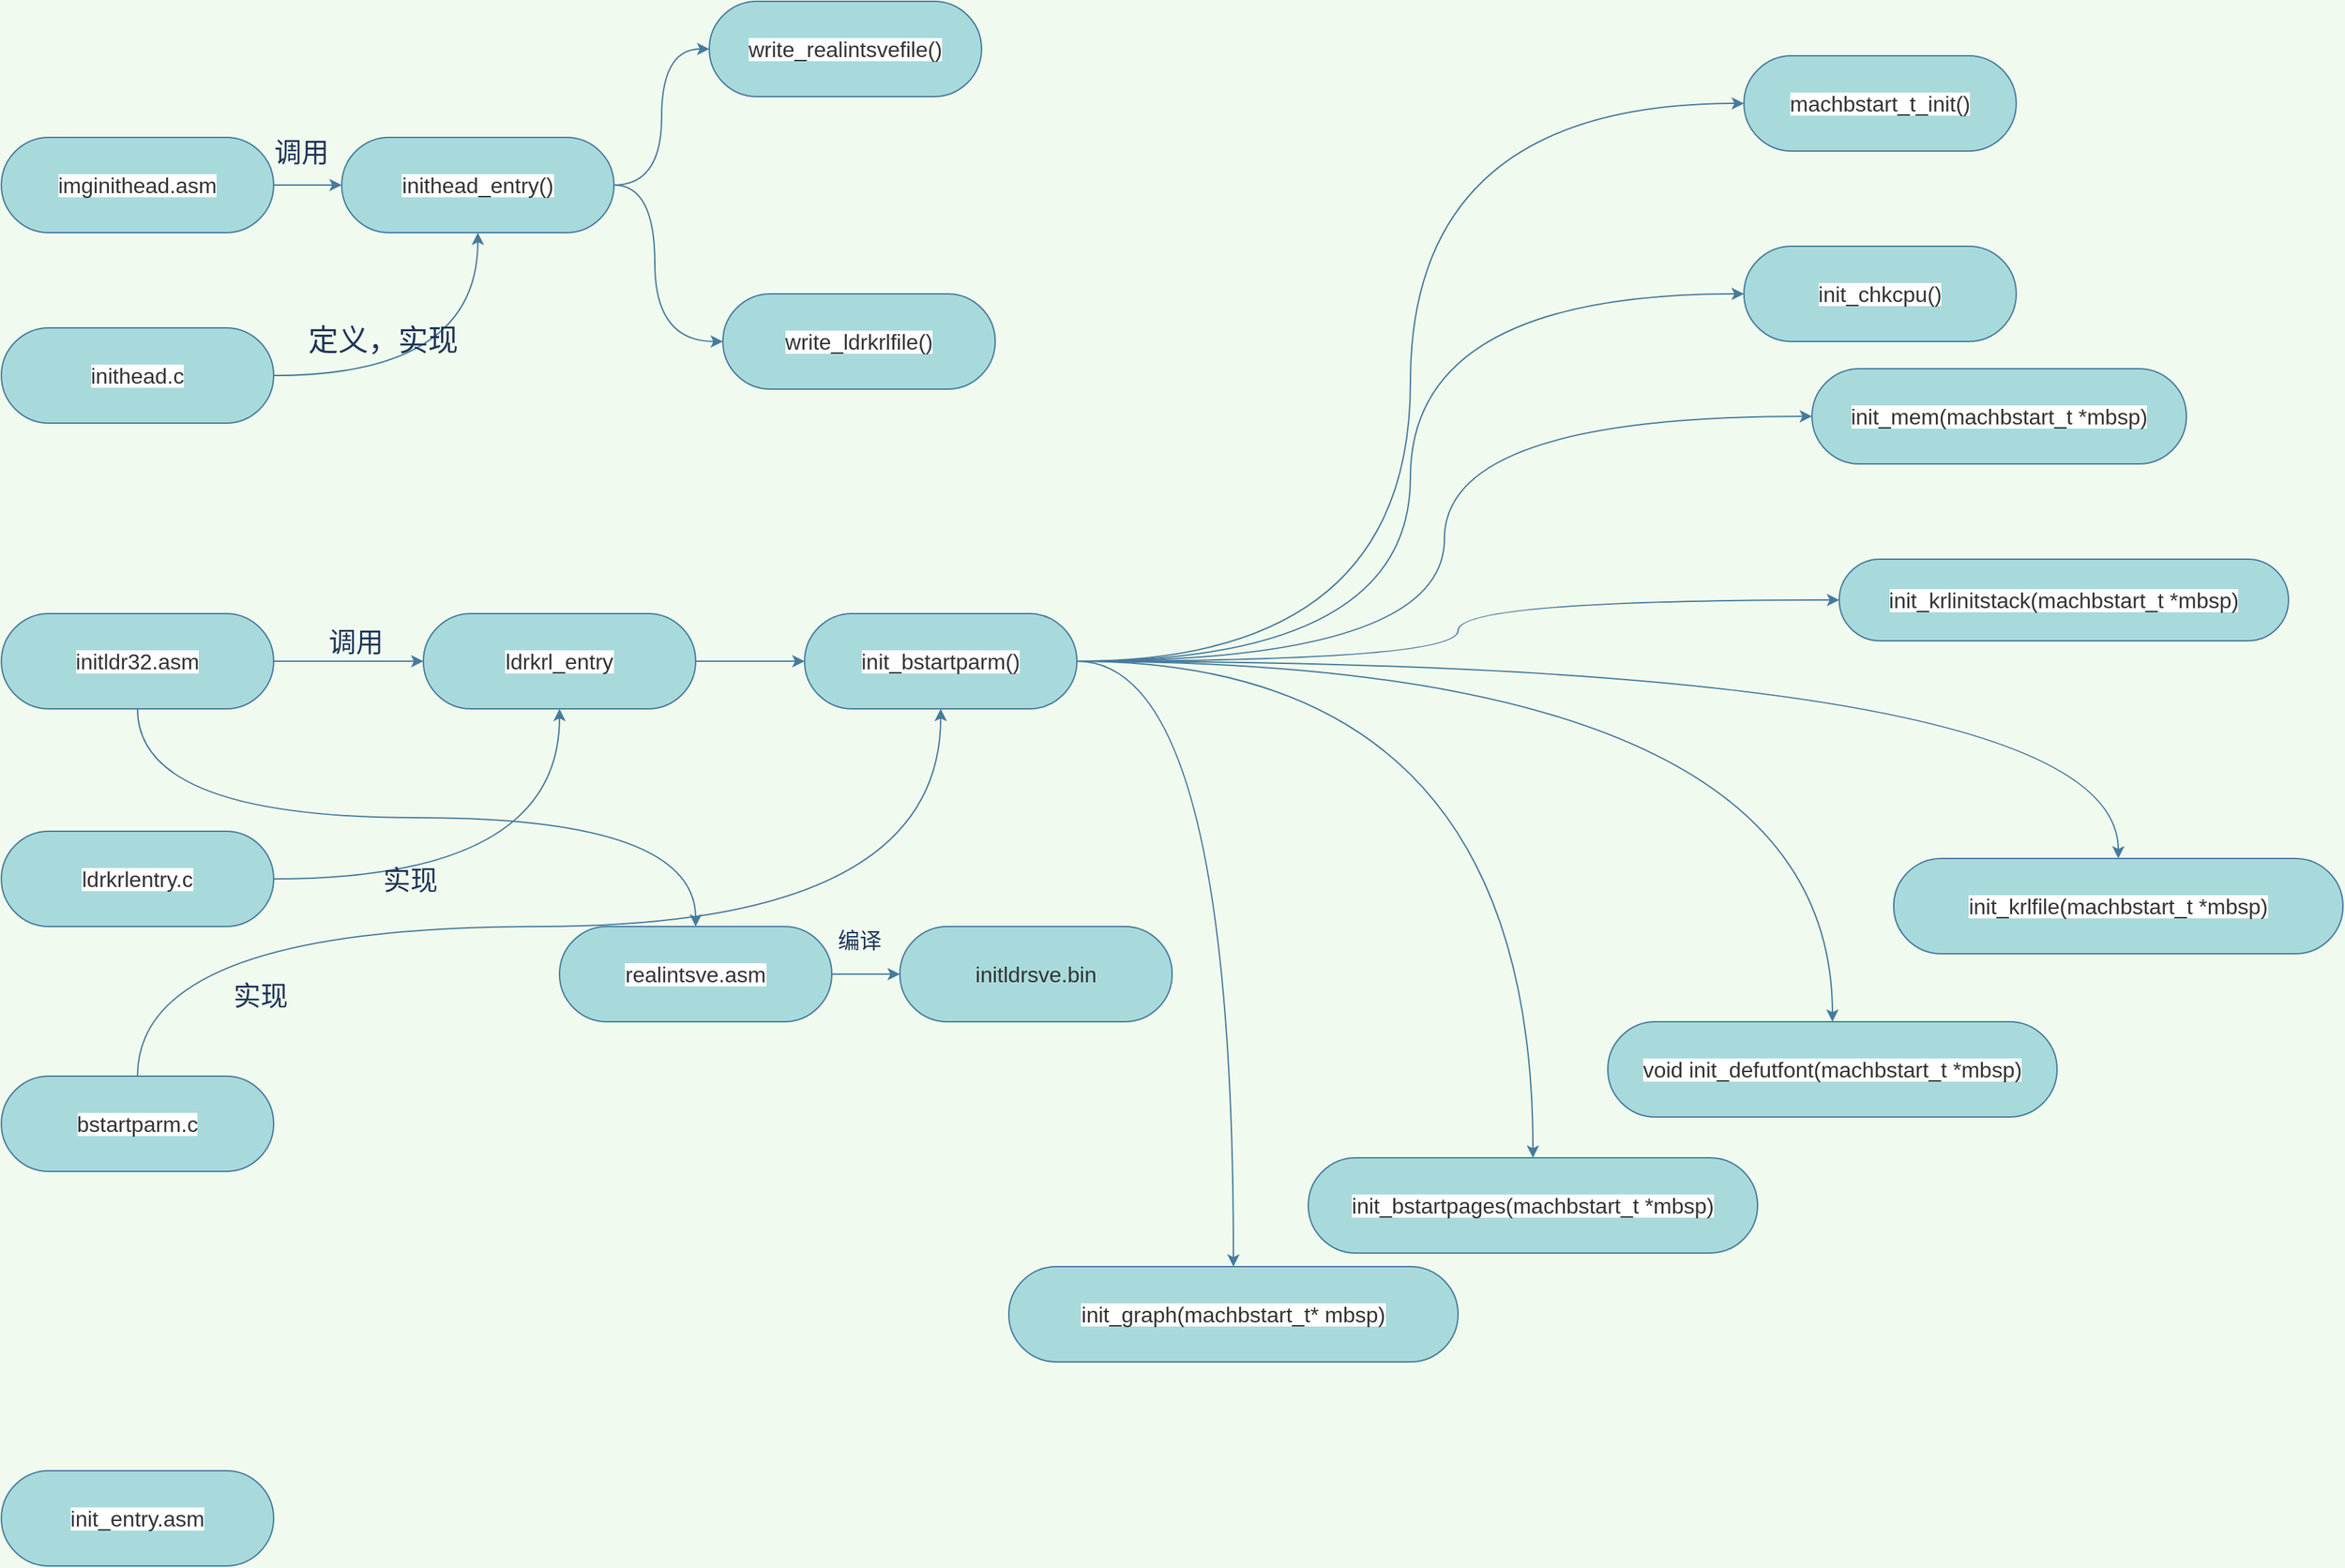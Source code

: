 <mxfile version="14.8.4" type="github"><diagram id="ZtEAWdGWHnYqfwoxlRvK" name="Page-1"><mxGraphModel dx="2076" dy="2770" grid="1" gridSize="10" guides="1" tooltips="1" connect="1" arrows="1" fold="1" page="1" pageScale="1" pageWidth="900" pageHeight="1600" background="#F1FAEE" math="0" shadow="0"><root><mxCell id="0"/><mxCell id="1" parent="0"/><mxCell id="gP5REecSvrEk6hSnOMpe-5" style="edgeStyle=orthogonalEdgeStyle;rounded=0;orthogonalLoop=1;jettySize=auto;html=1;labelBackgroundColor=#F1FAEE;strokeColor=#457B9D;fontColor=#1D3557;curved=1;" edge="1" parent="1" source="gP5REecSvrEk6hSnOMpe-1" target="gP5REecSvrEk6hSnOMpe-4"><mxGeometry relative="1" as="geometry"><mxPoint x="280" y="105" as="targetPoint"/></mxGeometry></mxCell><mxCell id="gP5REecSvrEk6hSnOMpe-1" value="&lt;span style=&quot;color: rgb(51 , 51 , 51) ; font-family: &amp;#34;pingfang sc&amp;#34; , &amp;#34;lantinghei sc&amp;#34; , &amp;#34;microsoft yahei&amp;#34; , &amp;#34;hiragino sans gb&amp;#34; , &amp;#34;microsoft sans serif&amp;#34; , &amp;#34;wenquanyi micro hei&amp;#34; , &amp;#34;helvetica&amp;#34; , sans-serif ; font-size: 16px ; background-color: rgb(255 , 255 , 255)&quot;&gt;imginithead.asm&lt;/span&gt;" style="rounded=1;whiteSpace=wrap;html=1;arcSize=50;fillColor=#A8DADC;strokeColor=#457B9D;fontColor=#1D3557;" vertex="1" parent="1"><mxGeometry x="50" y="70" width="200" height="70" as="geometry"/></mxCell><mxCell id="gP5REecSvrEk6hSnOMpe-14" style="rounded=0;orthogonalLoop=1;jettySize=auto;html=1;exitX=1;exitY=0.5;exitDx=0;exitDy=0;edgeStyle=orthogonalEdgeStyle;entryX=0;entryY=0.5;entryDx=0;entryDy=0;labelBackgroundColor=#F1FAEE;strokeColor=#457B9D;fontColor=#1D3557;curved=1;" edge="1" parent="1" source="gP5REecSvrEk6hSnOMpe-4" target="gP5REecSvrEk6hSnOMpe-15"><mxGeometry relative="1" as="geometry"><Array as="points"><mxPoint x="530" y="105"/><mxPoint x="530" y="220"/></Array></mxGeometry></mxCell><mxCell id="gP5REecSvrEk6hSnOMpe-17" style="edgeStyle=orthogonalEdgeStyle;curved=1;rounded=1;sketch=0;orthogonalLoop=1;jettySize=auto;html=1;entryX=0;entryY=0.5;entryDx=0;entryDy=0;fontColor=#1D3557;strokeColor=#457B9D;fillColor=#A8DADC;" edge="1" parent="1" source="gP5REecSvrEk6hSnOMpe-4" target="gP5REecSvrEk6hSnOMpe-13"><mxGeometry relative="1" as="geometry"/></mxCell><mxCell id="gP5REecSvrEk6hSnOMpe-4" value="&lt;span style=&quot;color: rgb(51 , 51 , 51) ; font-family: &amp;#34;pingfang sc&amp;#34; , &amp;#34;lantinghei sc&amp;#34; , &amp;#34;microsoft yahei&amp;#34; , &amp;#34;hiragino sans gb&amp;#34; , &amp;#34;microsoft sans serif&amp;#34; , &amp;#34;wenquanyi micro hei&amp;#34; , &amp;#34;helvetica&amp;#34; , sans-serif ; font-size: 16px ; background-color: rgb(255 , 255 , 255)&quot;&gt;inithead_entry()&lt;/span&gt;" style="rounded=1;whiteSpace=wrap;html=1;arcSize=50;fillColor=#A8DADC;strokeColor=#457B9D;fontColor=#1D3557;" vertex="1" parent="1"><mxGeometry x="300" y="70" width="200" height="70" as="geometry"/></mxCell><mxCell id="gP5REecSvrEk6hSnOMpe-10" style="edgeStyle=orthogonalEdgeStyle;rounded=0;orthogonalLoop=1;jettySize=auto;html=1;exitX=1;exitY=0.5;exitDx=0;exitDy=0;entryX=0.5;entryY=1;entryDx=0;entryDy=0;labelBackgroundColor=#F1FAEE;strokeColor=#457B9D;fontColor=#1D3557;curved=1;" edge="1" parent="1" source="gP5REecSvrEk6hSnOMpe-6" target="gP5REecSvrEk6hSnOMpe-4"><mxGeometry relative="1" as="geometry"/></mxCell><mxCell id="gP5REecSvrEk6hSnOMpe-6" value="&lt;span style=&quot;color: rgb(51 , 51 , 51) ; font-family: &amp;#34;pingfang sc&amp;#34; , &amp;#34;lantinghei sc&amp;#34; , &amp;#34;microsoft yahei&amp;#34; , &amp;#34;hiragino sans gb&amp;#34; , &amp;#34;microsoft sans serif&amp;#34; , &amp;#34;wenquanyi micro hei&amp;#34; , &amp;#34;helvetica&amp;#34; , sans-serif ; font-size: 16px ; background-color: rgb(255 , 255 , 255)&quot;&gt;inithead.c&lt;/span&gt;" style="rounded=1;whiteSpace=wrap;html=1;arcSize=50;fillColor=#A8DADC;strokeColor=#457B9D;fontColor=#1D3557;" vertex="1" parent="1"><mxGeometry x="50" y="210" width="200" height="70" as="geometry"/></mxCell><mxCell id="gP5REecSvrEk6hSnOMpe-11" value="&lt;font style=&quot;font-size: 22px&quot;&gt;定义，实现&lt;/font&gt;" style="text;html=1;align=center;verticalAlign=middle;resizable=0;points=[];autosize=1;strokeColor=none;fontColor=#1D3557;" vertex="1" parent="1"><mxGeometry x="265" y="210" width="130" height="20" as="geometry"/></mxCell><mxCell id="gP5REecSvrEk6hSnOMpe-12" value="&lt;font style=&quot;font-size: 20px&quot;&gt;调用&lt;/font&gt;" style="text;html=1;align=center;verticalAlign=middle;resizable=0;points=[];autosize=1;strokeColor=none;fontColor=#1D3557;" vertex="1" parent="1"><mxGeometry x="240" y="70" width="60" height="20" as="geometry"/></mxCell><mxCell id="gP5REecSvrEk6hSnOMpe-13" value="&lt;span style=&quot;color: rgb(51 , 51 , 51) ; font-family: &amp;#34;pingfang sc&amp;#34; , &amp;#34;lantinghei sc&amp;#34; , &amp;#34;microsoft yahei&amp;#34; , &amp;#34;hiragino sans gb&amp;#34; , &amp;#34;microsoft sans serif&amp;#34; , &amp;#34;wenquanyi micro hei&amp;#34; , &amp;#34;helvetica&amp;#34; , sans-serif ; font-size: 16px ; background-color: rgb(255 , 255 , 255)&quot;&gt;write_realintsvefile()&lt;/span&gt;" style="rounded=1;whiteSpace=wrap;html=1;arcSize=50;fillColor=#A8DADC;strokeColor=#457B9D;fontColor=#1D3557;" vertex="1" parent="1"><mxGeometry x="570" y="-30" width="200" height="70" as="geometry"/></mxCell><mxCell id="gP5REecSvrEk6hSnOMpe-15" value="&lt;span style=&quot;color: rgb(51 , 51 , 51) ; font-family: &amp;#34;pingfang sc&amp;#34; , &amp;#34;lantinghei sc&amp;#34; , &amp;#34;microsoft yahei&amp;#34; , &amp;#34;hiragino sans gb&amp;#34; , &amp;#34;microsoft sans serif&amp;#34; , &amp;#34;wenquanyi micro hei&amp;#34; , &amp;#34;helvetica&amp;#34; , sans-serif ; font-size: 16px ; background-color: rgb(255 , 255 , 255)&quot;&gt;write_ldrkrlfile()&lt;/span&gt;" style="rounded=1;whiteSpace=wrap;html=1;arcSize=50;fillColor=#A8DADC;strokeColor=#457B9D;fontColor=#1D3557;" vertex="1" parent="1"><mxGeometry x="580" y="185" width="200" height="70" as="geometry"/></mxCell><mxCell id="gP5REecSvrEk6hSnOMpe-20" style="edgeStyle=orthogonalEdgeStyle;curved=1;rounded=1;sketch=0;orthogonalLoop=1;jettySize=auto;html=1;entryX=0;entryY=0.5;entryDx=0;entryDy=0;fontColor=#1D3557;strokeColor=#457B9D;fillColor=#A8DADC;" edge="1" parent="1" source="gP5REecSvrEk6hSnOMpe-18" target="gP5REecSvrEk6hSnOMpe-19"><mxGeometry relative="1" as="geometry"/></mxCell><mxCell id="gP5REecSvrEk6hSnOMpe-29" style="edgeStyle=orthogonalEdgeStyle;curved=1;rounded=1;sketch=0;orthogonalLoop=1;jettySize=auto;html=1;exitX=0.5;exitY=1;exitDx=0;exitDy=0;entryX=0.5;entryY=0;entryDx=0;entryDy=0;fontColor=#1D3557;strokeColor=#457B9D;fillColor=#A8DADC;" edge="1" parent="1" source="gP5REecSvrEk6hSnOMpe-18" target="gP5REecSvrEk6hSnOMpe-21"><mxGeometry relative="1" as="geometry"/></mxCell><mxCell id="gP5REecSvrEk6hSnOMpe-18" value="&lt;span style=&quot;color: rgb(51 , 51 , 51) ; font-family: &amp;#34;pingfang sc&amp;#34; , &amp;#34;lantinghei sc&amp;#34; , &amp;#34;microsoft yahei&amp;#34; , &amp;#34;hiragino sans gb&amp;#34; , &amp;#34;microsoft sans serif&amp;#34; , &amp;#34;wenquanyi micro hei&amp;#34; , &amp;#34;helvetica&amp;#34; , sans-serif ; font-size: 16px ; background-color: rgb(255 , 255 , 255)&quot;&gt;initldr32.asm&lt;/span&gt;" style="rounded=1;whiteSpace=wrap;html=1;arcSize=50;fillColor=#A8DADC;strokeColor=#457B9D;fontColor=#1D3557;" vertex="1" parent="1"><mxGeometry x="50" y="420" width="200" height="70" as="geometry"/></mxCell><mxCell id="gP5REecSvrEk6hSnOMpe-28" style="edgeStyle=orthogonalEdgeStyle;curved=1;rounded=1;sketch=0;orthogonalLoop=1;jettySize=auto;html=1;exitX=1;exitY=0.5;exitDx=0;exitDy=0;entryX=0;entryY=0.5;entryDx=0;entryDy=0;fontColor=#1D3557;strokeColor=#457B9D;fillColor=#A8DADC;" edge="1" parent="1" source="gP5REecSvrEk6hSnOMpe-19" target="gP5REecSvrEk6hSnOMpe-27"><mxGeometry relative="1" as="geometry"/></mxCell><mxCell id="gP5REecSvrEk6hSnOMpe-19" value="&lt;span style=&quot;color: rgb(51 , 51 , 51) ; font-family: &amp;#34;pingfang sc&amp;#34; , &amp;#34;lantinghei sc&amp;#34; , &amp;#34;microsoft yahei&amp;#34; , &amp;#34;hiragino sans gb&amp;#34; , &amp;#34;microsoft sans serif&amp;#34; , &amp;#34;wenquanyi micro hei&amp;#34; , &amp;#34;helvetica&amp;#34; , sans-serif ; font-size: 16px ; background-color: rgb(255 , 255 , 255)&quot;&gt;ldrkrl_entry&lt;/span&gt;" style="rounded=1;whiteSpace=wrap;html=1;arcSize=50;fillColor=#A8DADC;strokeColor=#457B9D;fontColor=#1D3557;" vertex="1" parent="1"><mxGeometry x="360" y="420" width="200" height="70" as="geometry"/></mxCell><mxCell id="gP5REecSvrEk6hSnOMpe-31" style="edgeStyle=orthogonalEdgeStyle;curved=1;rounded=1;sketch=0;orthogonalLoop=1;jettySize=auto;html=1;exitX=1;exitY=0.5;exitDx=0;exitDy=0;fontColor=#1D3557;strokeColor=#457B9D;fillColor=#A8DADC;" edge="1" parent="1" source="gP5REecSvrEk6hSnOMpe-21" target="gP5REecSvrEk6hSnOMpe-30"><mxGeometry relative="1" as="geometry"/></mxCell><mxCell id="gP5REecSvrEk6hSnOMpe-21" value="&lt;span style=&quot;color: rgb(51 , 51 , 51) ; font-family: &amp;#34;pingfang sc&amp;#34; , &amp;#34;lantinghei sc&amp;#34; , &amp;#34;microsoft yahei&amp;#34; , &amp;#34;hiragino sans gb&amp;#34; , &amp;#34;microsoft sans serif&amp;#34; , &amp;#34;wenquanyi micro hei&amp;#34; , &amp;#34;helvetica&amp;#34; , sans-serif ; font-size: 16px ; background-color: rgb(255 , 255 , 255)&quot;&gt;realintsve.asm&lt;/span&gt;" style="rounded=1;whiteSpace=wrap;html=1;arcSize=50;fillColor=#A8DADC;strokeColor=#457B9D;fontColor=#1D3557;" vertex="1" parent="1"><mxGeometry x="460" y="650" width="200" height="70" as="geometry"/></mxCell><mxCell id="gP5REecSvrEk6hSnOMpe-24" style="edgeStyle=orthogonalEdgeStyle;curved=1;rounded=1;sketch=0;orthogonalLoop=1;jettySize=auto;html=1;exitX=1;exitY=0.5;exitDx=0;exitDy=0;entryX=0.5;entryY=1;entryDx=0;entryDy=0;fontColor=#1D3557;strokeColor=#457B9D;fillColor=#A8DADC;" edge="1" parent="1" source="gP5REecSvrEk6hSnOMpe-22" target="gP5REecSvrEk6hSnOMpe-19"><mxGeometry relative="1" as="geometry"/></mxCell><mxCell id="gP5REecSvrEk6hSnOMpe-22" value="&lt;span style=&quot;color: rgb(51 , 51 , 51) ; font-family: &amp;#34;pingfang sc&amp;#34; , &amp;#34;lantinghei sc&amp;#34; , &amp;#34;microsoft yahei&amp;#34; , &amp;#34;hiragino sans gb&amp;#34; , &amp;#34;microsoft sans serif&amp;#34; , &amp;#34;wenquanyi micro hei&amp;#34; , &amp;#34;helvetica&amp;#34; , sans-serif ; font-size: 16px ; background-color: rgb(255 , 255 , 255)&quot;&gt;ldrkrlentry.c&lt;/span&gt;" style="rounded=1;whiteSpace=wrap;html=1;arcSize=50;fillColor=#A8DADC;strokeColor=#457B9D;fontColor=#1D3557;" vertex="1" parent="1"><mxGeometry x="50" y="580" width="200" height="70" as="geometry"/></mxCell><mxCell id="gP5REecSvrEk6hSnOMpe-25" value="&lt;font style=&quot;font-size: 20px&quot;&gt;调用&lt;/font&gt;" style="text;html=1;align=center;verticalAlign=middle;resizable=0;points=[];autosize=1;strokeColor=none;fontColor=#1D3557;" vertex="1" parent="1"><mxGeometry x="280" y="430" width="60" height="20" as="geometry"/></mxCell><mxCell id="gP5REecSvrEk6hSnOMpe-26" value="&lt;font style=&quot;font-size: 20px&quot;&gt;实现&lt;/font&gt;" style="text;html=1;align=center;verticalAlign=middle;resizable=0;points=[];autosize=1;strokeColor=none;fontColor=#1D3557;" vertex="1" parent="1"><mxGeometry x="320" y="605" width="60" height="20" as="geometry"/></mxCell><mxCell id="gP5REecSvrEk6hSnOMpe-37" style="edgeStyle=orthogonalEdgeStyle;curved=1;rounded=1;sketch=0;orthogonalLoop=1;jettySize=auto;html=1;exitX=1;exitY=0.5;exitDx=0;exitDy=0;entryX=0;entryY=0.5;entryDx=0;entryDy=0;fontColor=#1D3557;strokeColor=#457B9D;fillColor=#A8DADC;" edge="1" parent="1" source="gP5REecSvrEk6hSnOMpe-27" target="gP5REecSvrEk6hSnOMpe-36"><mxGeometry relative="1" as="geometry"/></mxCell><mxCell id="gP5REecSvrEk6hSnOMpe-46" style="edgeStyle=orthogonalEdgeStyle;curved=1;rounded=1;sketch=0;orthogonalLoop=1;jettySize=auto;html=1;exitX=1;exitY=0.5;exitDx=0;exitDy=0;entryX=0;entryY=0.5;entryDx=0;entryDy=0;fontColor=#1D3557;strokeColor=#457B9D;fillColor=#A8DADC;" edge="1" parent="1" source="gP5REecSvrEk6hSnOMpe-27" target="gP5REecSvrEk6hSnOMpe-38"><mxGeometry relative="1" as="geometry"/></mxCell><mxCell id="gP5REecSvrEk6hSnOMpe-48" style="edgeStyle=orthogonalEdgeStyle;curved=1;rounded=1;sketch=0;orthogonalLoop=1;jettySize=auto;html=1;entryX=0;entryY=0.5;entryDx=0;entryDy=0;fontColor=#1D3557;strokeColor=#457B9D;fillColor=#A8DADC;" edge="1" parent="1" source="gP5REecSvrEk6hSnOMpe-27" target="gP5REecSvrEk6hSnOMpe-39"><mxGeometry relative="1" as="geometry"/></mxCell><mxCell id="gP5REecSvrEk6hSnOMpe-53" style="edgeStyle=orthogonalEdgeStyle;curved=1;rounded=1;sketch=0;orthogonalLoop=1;jettySize=auto;html=1;exitX=1;exitY=0.5;exitDx=0;exitDy=0;entryX=0;entryY=0.5;entryDx=0;entryDy=0;fontColor=#1D3557;strokeColor=#457B9D;fillColor=#A8DADC;" edge="1" parent="1" source="gP5REecSvrEk6hSnOMpe-27" target="gP5REecSvrEk6hSnOMpe-41"><mxGeometry relative="1" as="geometry"/></mxCell><mxCell id="gP5REecSvrEk6hSnOMpe-54" style="edgeStyle=orthogonalEdgeStyle;curved=1;rounded=1;sketch=0;orthogonalLoop=1;jettySize=auto;html=1;exitX=1;exitY=0.5;exitDx=0;exitDy=0;fontColor=#1D3557;strokeColor=#457B9D;fillColor=#A8DADC;" edge="1" parent="1" source="gP5REecSvrEk6hSnOMpe-27" target="gP5REecSvrEk6hSnOMpe-42"><mxGeometry relative="1" as="geometry"/></mxCell><mxCell id="gP5REecSvrEk6hSnOMpe-55" style="edgeStyle=orthogonalEdgeStyle;curved=1;rounded=1;sketch=0;orthogonalLoop=1;jettySize=auto;html=1;exitX=1;exitY=0.5;exitDx=0;exitDy=0;fontColor=#1D3557;strokeColor=#457B9D;fillColor=#A8DADC;" edge="1" parent="1" source="gP5REecSvrEk6hSnOMpe-27" target="gP5REecSvrEk6hSnOMpe-43"><mxGeometry relative="1" as="geometry"/></mxCell><mxCell id="gP5REecSvrEk6hSnOMpe-56" style="edgeStyle=orthogonalEdgeStyle;curved=1;rounded=1;sketch=0;orthogonalLoop=1;jettySize=auto;html=1;exitX=1;exitY=0.5;exitDx=0;exitDy=0;fontColor=#1D3557;strokeColor=#457B9D;fillColor=#A8DADC;" edge="1" parent="1" source="gP5REecSvrEk6hSnOMpe-27" target="gP5REecSvrEk6hSnOMpe-44"><mxGeometry relative="1" as="geometry"/></mxCell><mxCell id="gP5REecSvrEk6hSnOMpe-57" style="edgeStyle=orthogonalEdgeStyle;curved=1;rounded=1;sketch=0;orthogonalLoop=1;jettySize=auto;html=1;exitX=1;exitY=0.5;exitDx=0;exitDy=0;fontColor=#1D3557;strokeColor=#457B9D;fillColor=#A8DADC;" edge="1" parent="1" source="gP5REecSvrEk6hSnOMpe-27" target="gP5REecSvrEk6hSnOMpe-45"><mxGeometry relative="1" as="geometry"/></mxCell><mxCell id="gP5REecSvrEk6hSnOMpe-27" value="&lt;span style=&quot;color: rgb(51 , 51 , 51) ; font-family: &amp;#34;pingfang sc&amp;#34; , &amp;#34;lantinghei sc&amp;#34; , &amp;#34;microsoft yahei&amp;#34; , &amp;#34;hiragino sans gb&amp;#34; , &amp;#34;microsoft sans serif&amp;#34; , &amp;#34;wenquanyi micro hei&amp;#34; , &amp;#34;helvetica&amp;#34; , sans-serif ; font-size: 16px ; background-color: rgb(255 , 255 , 255)&quot;&gt;init_bstartparm()&lt;/span&gt;" style="rounded=1;whiteSpace=wrap;html=1;arcSize=50;fillColor=#A8DADC;strokeColor=#457B9D;fontColor=#1D3557;" vertex="1" parent="1"><mxGeometry x="640" y="420" width="200" height="70" as="geometry"/></mxCell><mxCell id="gP5REecSvrEk6hSnOMpe-30" value="&lt;font color=&quot;#333333&quot; face=&quot;pingfang sc, lantinghei sc, microsoft yahei, hiragino sans gb, microsoft sans serif, wenquanyi micro hei, helvetica, sans-serif&quot;&gt;&lt;span style=&quot;font-size: 16px&quot;&gt;initldrsve.bin&lt;/span&gt;&lt;/font&gt;" style="rounded=1;whiteSpace=wrap;html=1;arcSize=50;fillColor=#A8DADC;strokeColor=#457B9D;fontColor=#1D3557;" vertex="1" parent="1"><mxGeometry x="710" y="650" width="200" height="70" as="geometry"/></mxCell><mxCell id="gP5REecSvrEk6hSnOMpe-32" value="&lt;font style=&quot;font-size: 16px&quot;&gt;编译&lt;/font&gt;" style="text;html=1;align=center;verticalAlign=middle;resizable=0;points=[];autosize=1;strokeColor=none;fontColor=#1D3557;" vertex="1" parent="1"><mxGeometry x="655" y="650" width="50" height="20" as="geometry"/></mxCell><mxCell id="gP5REecSvrEk6hSnOMpe-34" style="edgeStyle=orthogonalEdgeStyle;curved=1;rounded=1;sketch=0;orthogonalLoop=1;jettySize=auto;html=1;entryX=0.5;entryY=1;entryDx=0;entryDy=0;fontColor=#1D3557;strokeColor=#457B9D;fillColor=#A8DADC;" edge="1" parent="1" source="gP5REecSvrEk6hSnOMpe-33" target="gP5REecSvrEk6hSnOMpe-27"><mxGeometry relative="1" as="geometry"><Array as="points"><mxPoint x="150" y="650"/><mxPoint x="740" y="650"/></Array></mxGeometry></mxCell><mxCell id="gP5REecSvrEk6hSnOMpe-33" value="&lt;span style=&quot;color: rgb(51 , 51 , 51) ; font-family: &amp;#34;pingfang sc&amp;#34; , &amp;#34;lantinghei sc&amp;#34; , &amp;#34;microsoft yahei&amp;#34; , &amp;#34;hiragino sans gb&amp;#34; , &amp;#34;microsoft sans serif&amp;#34; , &amp;#34;wenquanyi micro hei&amp;#34; , &amp;#34;helvetica&amp;#34; , sans-serif ; font-size: 16px ; background-color: rgb(255 , 255 , 255)&quot;&gt;bstartparm.c&lt;/span&gt;" style="rounded=1;whiteSpace=wrap;html=1;arcSize=50;fillColor=#A8DADC;strokeColor=#457B9D;fontColor=#1D3557;" vertex="1" parent="1"><mxGeometry x="50" y="760" width="200" height="70" as="geometry"/></mxCell><mxCell id="gP5REecSvrEk6hSnOMpe-35" value="&lt;font style=&quot;font-size: 20px&quot;&gt;实现&lt;/font&gt;" style="text;html=1;align=center;verticalAlign=middle;resizable=0;points=[];autosize=1;strokeColor=none;fontColor=#1D3557;" vertex="1" parent="1"><mxGeometry x="210" y="690" width="60" height="20" as="geometry"/></mxCell><mxCell id="gP5REecSvrEk6hSnOMpe-36" value="&lt;span style=&quot;color: rgb(51 , 51 , 51) ; font-family: &amp;#34;pingfang sc&amp;#34; , &amp;#34;lantinghei sc&amp;#34; , &amp;#34;microsoft yahei&amp;#34; , &amp;#34;hiragino sans gb&amp;#34; , &amp;#34;microsoft sans serif&amp;#34; , &amp;#34;wenquanyi micro hei&amp;#34; , &amp;#34;helvetica&amp;#34; , sans-serif ; font-size: 16px ; background-color: rgb(255 , 255 , 255)&quot;&gt;machbstart_t_init()&lt;/span&gt;" style="rounded=1;whiteSpace=wrap;html=1;arcSize=50;fillColor=#A8DADC;strokeColor=#457B9D;fontColor=#1D3557;" vertex="1" parent="1"><mxGeometry x="1330" y="10" width="200" height="70" as="geometry"/></mxCell><mxCell id="gP5REecSvrEk6hSnOMpe-38" value="&lt;span style=&quot;color: rgb(51 , 51 , 51) ; font-family: &amp;#34;pingfang sc&amp;#34; , &amp;#34;lantinghei sc&amp;#34; , &amp;#34;microsoft yahei&amp;#34; , &amp;#34;hiragino sans gb&amp;#34; , &amp;#34;microsoft sans serif&amp;#34; , &amp;#34;wenquanyi micro hei&amp;#34; , &amp;#34;helvetica&amp;#34; , sans-serif ; font-size: 16px ; background-color: rgb(255 , 255 , 255)&quot;&gt;init_chkcpu()&lt;/span&gt;" style="rounded=1;whiteSpace=wrap;html=1;arcSize=50;fillColor=#A8DADC;strokeColor=#457B9D;fontColor=#1D3557;" vertex="1" parent="1"><mxGeometry x="1330" y="150" width="200" height="70" as="geometry"/></mxCell><mxCell id="gP5REecSvrEk6hSnOMpe-39" value="&lt;span style=&quot;color: rgb(51 , 51 , 51) ; font-family: &amp;#34;pingfang sc&amp;#34; , &amp;#34;lantinghei sc&amp;#34; , &amp;#34;microsoft yahei&amp;#34; , &amp;#34;hiragino sans gb&amp;#34; , &amp;#34;microsoft sans serif&amp;#34; , &amp;#34;wenquanyi micro hei&amp;#34; , &amp;#34;helvetica&amp;#34; , sans-serif ; font-size: 16px ; background-color: rgb(255 , 255 , 255)&quot;&gt;init_mem(machbstart_t *mbsp)&lt;/span&gt;" style="rounded=1;whiteSpace=wrap;html=1;arcSize=50;fillColor=#A8DADC;strokeColor=#457B9D;fontColor=#1D3557;" vertex="1" parent="1"><mxGeometry x="1380" y="240" width="275" height="70" as="geometry"/></mxCell><mxCell id="gP5REecSvrEk6hSnOMpe-41" value="&lt;span style=&quot;color: rgb(51 , 51 , 51) ; font-family: &amp;#34;pingfang sc&amp;#34; , &amp;#34;lantinghei sc&amp;#34; , &amp;#34;microsoft yahei&amp;#34; , &amp;#34;hiragino sans gb&amp;#34; , &amp;#34;microsoft sans serif&amp;#34; , &amp;#34;wenquanyi micro hei&amp;#34; , &amp;#34;helvetica&amp;#34; , sans-serif ; font-size: 16px ; background-color: rgb(255 , 255 , 255)&quot;&gt;init_krlinitstack(machbstart_t *mbsp)&lt;/span&gt;" style="rounded=1;whiteSpace=wrap;html=1;arcSize=50;fillColor=#A8DADC;strokeColor=#457B9D;fontColor=#1D3557;" vertex="1" parent="1"><mxGeometry x="1400" y="380" width="330" height="60" as="geometry"/></mxCell><mxCell id="gP5REecSvrEk6hSnOMpe-42" value="&lt;span style=&quot;color: rgb(51 , 51 , 51) ; font-family: &amp;#34;pingfang sc&amp;#34; , &amp;#34;lantinghei sc&amp;#34; , &amp;#34;microsoft yahei&amp;#34; , &amp;#34;hiragino sans gb&amp;#34; , &amp;#34;microsoft sans serif&amp;#34; , &amp;#34;wenquanyi micro hei&amp;#34; , &amp;#34;helvetica&amp;#34; , sans-serif ; font-size: 16px ; background-color: rgb(255 , 255 , 255)&quot;&gt;init_krlfile(machbstart_t *mbsp)&lt;/span&gt;" style="rounded=1;whiteSpace=wrap;html=1;arcSize=50;fillColor=#A8DADC;strokeColor=#457B9D;fontColor=#1D3557;" vertex="1" parent="1"><mxGeometry x="1440" y="600" width="330" height="70" as="geometry"/></mxCell><mxCell id="gP5REecSvrEk6hSnOMpe-43" value="&lt;span style=&quot;color: rgb(51 , 51 , 51) ; font-family: &amp;#34;pingfang sc&amp;#34; , &amp;#34;lantinghei sc&amp;#34; , &amp;#34;microsoft yahei&amp;#34; , &amp;#34;hiragino sans gb&amp;#34; , &amp;#34;microsoft sans serif&amp;#34; , &amp;#34;wenquanyi micro hei&amp;#34; , &amp;#34;helvetica&amp;#34; , sans-serif ; font-size: 16px ; background-color: rgb(255 , 255 , 255)&quot;&gt;void init_defutfont(machbstart_t *mbsp)&lt;/span&gt;" style="rounded=1;whiteSpace=wrap;html=1;arcSize=50;fillColor=#A8DADC;strokeColor=#457B9D;fontColor=#1D3557;" vertex="1" parent="1"><mxGeometry x="1230" y="720" width="330" height="70" as="geometry"/></mxCell><mxCell id="gP5REecSvrEk6hSnOMpe-44" value="&lt;span style=&quot;color: rgb(51 , 51 , 51) ; font-family: &amp;#34;pingfang sc&amp;#34; , &amp;#34;lantinghei sc&amp;#34; , &amp;#34;microsoft yahei&amp;#34; , &amp;#34;hiragino sans gb&amp;#34; , &amp;#34;microsoft sans serif&amp;#34; , &amp;#34;wenquanyi micro hei&amp;#34; , &amp;#34;helvetica&amp;#34; , sans-serif ; font-size: 16px ; background-color: rgb(255 , 255 , 255)&quot;&gt;init_bstartpages(machbstart_t *mbsp)&lt;/span&gt;" style="rounded=1;whiteSpace=wrap;html=1;arcSize=50;fillColor=#A8DADC;strokeColor=#457B9D;fontColor=#1D3557;" vertex="1" parent="1"><mxGeometry x="1010" y="820" width="330" height="70" as="geometry"/></mxCell><mxCell id="gP5REecSvrEk6hSnOMpe-45" value="&lt;span style=&quot;color: rgb(51 , 51 , 51) ; font-family: &amp;#34;pingfang sc&amp;#34; , &amp;#34;lantinghei sc&amp;#34; , &amp;#34;microsoft yahei&amp;#34; , &amp;#34;hiragino sans gb&amp;#34; , &amp;#34;microsoft sans serif&amp;#34; , &amp;#34;wenquanyi micro hei&amp;#34; , &amp;#34;helvetica&amp;#34; , sans-serif ; font-size: 16px ; background-color: rgb(255 , 255 , 255)&quot;&gt;init_graph(machbstart_t* mbsp)&lt;/span&gt;" style="rounded=1;whiteSpace=wrap;html=1;arcSize=50;fillColor=#A8DADC;strokeColor=#457B9D;fontColor=#1D3557;" vertex="1" parent="1"><mxGeometry x="790" y="900" width="330" height="70" as="geometry"/></mxCell><mxCell id="gP5REecSvrEk6hSnOMpe-58" style="edgeStyle=orthogonalEdgeStyle;curved=1;rounded=1;sketch=0;orthogonalLoop=1;jettySize=auto;html=1;exitX=0.5;exitY=1;exitDx=0;exitDy=0;fontColor=#1D3557;strokeColor=#457B9D;fillColor=#A8DADC;" edge="1" parent="1" source="gP5REecSvrEk6hSnOMpe-38" target="gP5REecSvrEk6hSnOMpe-38"><mxGeometry relative="1" as="geometry"/></mxCell><mxCell id="gP5REecSvrEk6hSnOMpe-59" value="&lt;span style=&quot;color: rgb(51 , 51 , 51) ; font-family: &amp;#34;pingfang sc&amp;#34; , &amp;#34;lantinghei sc&amp;#34; , &amp;#34;microsoft yahei&amp;#34; , &amp;#34;hiragino sans gb&amp;#34; , &amp;#34;microsoft sans serif&amp;#34; , &amp;#34;wenquanyi micro hei&amp;#34; , &amp;#34;helvetica&amp;#34; , sans-serif ; font-size: 16px ; background-color: rgb(255 , 255 , 255)&quot;&gt;init_entry.asm&lt;/span&gt;" style="rounded=1;whiteSpace=wrap;html=1;arcSize=50;fillColor=#A8DADC;strokeColor=#457B9D;fontColor=#1D3557;" vertex="1" parent="1"><mxGeometry x="50" y="1050" width="200" height="70" as="geometry"/></mxCell></root></mxGraphModel></diagram></mxfile>